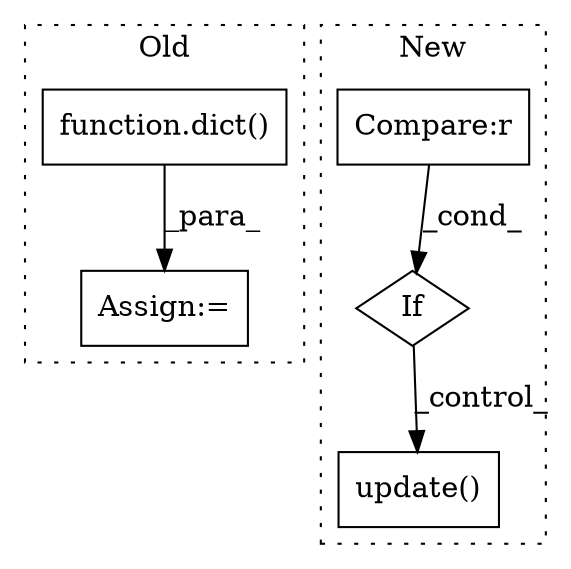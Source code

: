 digraph G {
subgraph cluster0 {
1 [label="function.dict()" a="75" s="471,482" l="5,1" shape="box"];
3 [label="Assign:=" a="68" s="468" l="3" shape="box"];
label = "Old";
style="dotted";
}
subgraph cluster1 {
2 [label="update()" a="75" s="1918,1958" l="27,1" shape="box"];
4 [label="If" a="96" s="1506" l="3" shape="diamond"];
5 [label="Compare:r" a="40" s="1509" l="40" shape="box"];
label = "New";
style="dotted";
}
1 -> 3 [label="_para_"];
4 -> 2 [label="_control_"];
5 -> 4 [label="_cond_"];
}